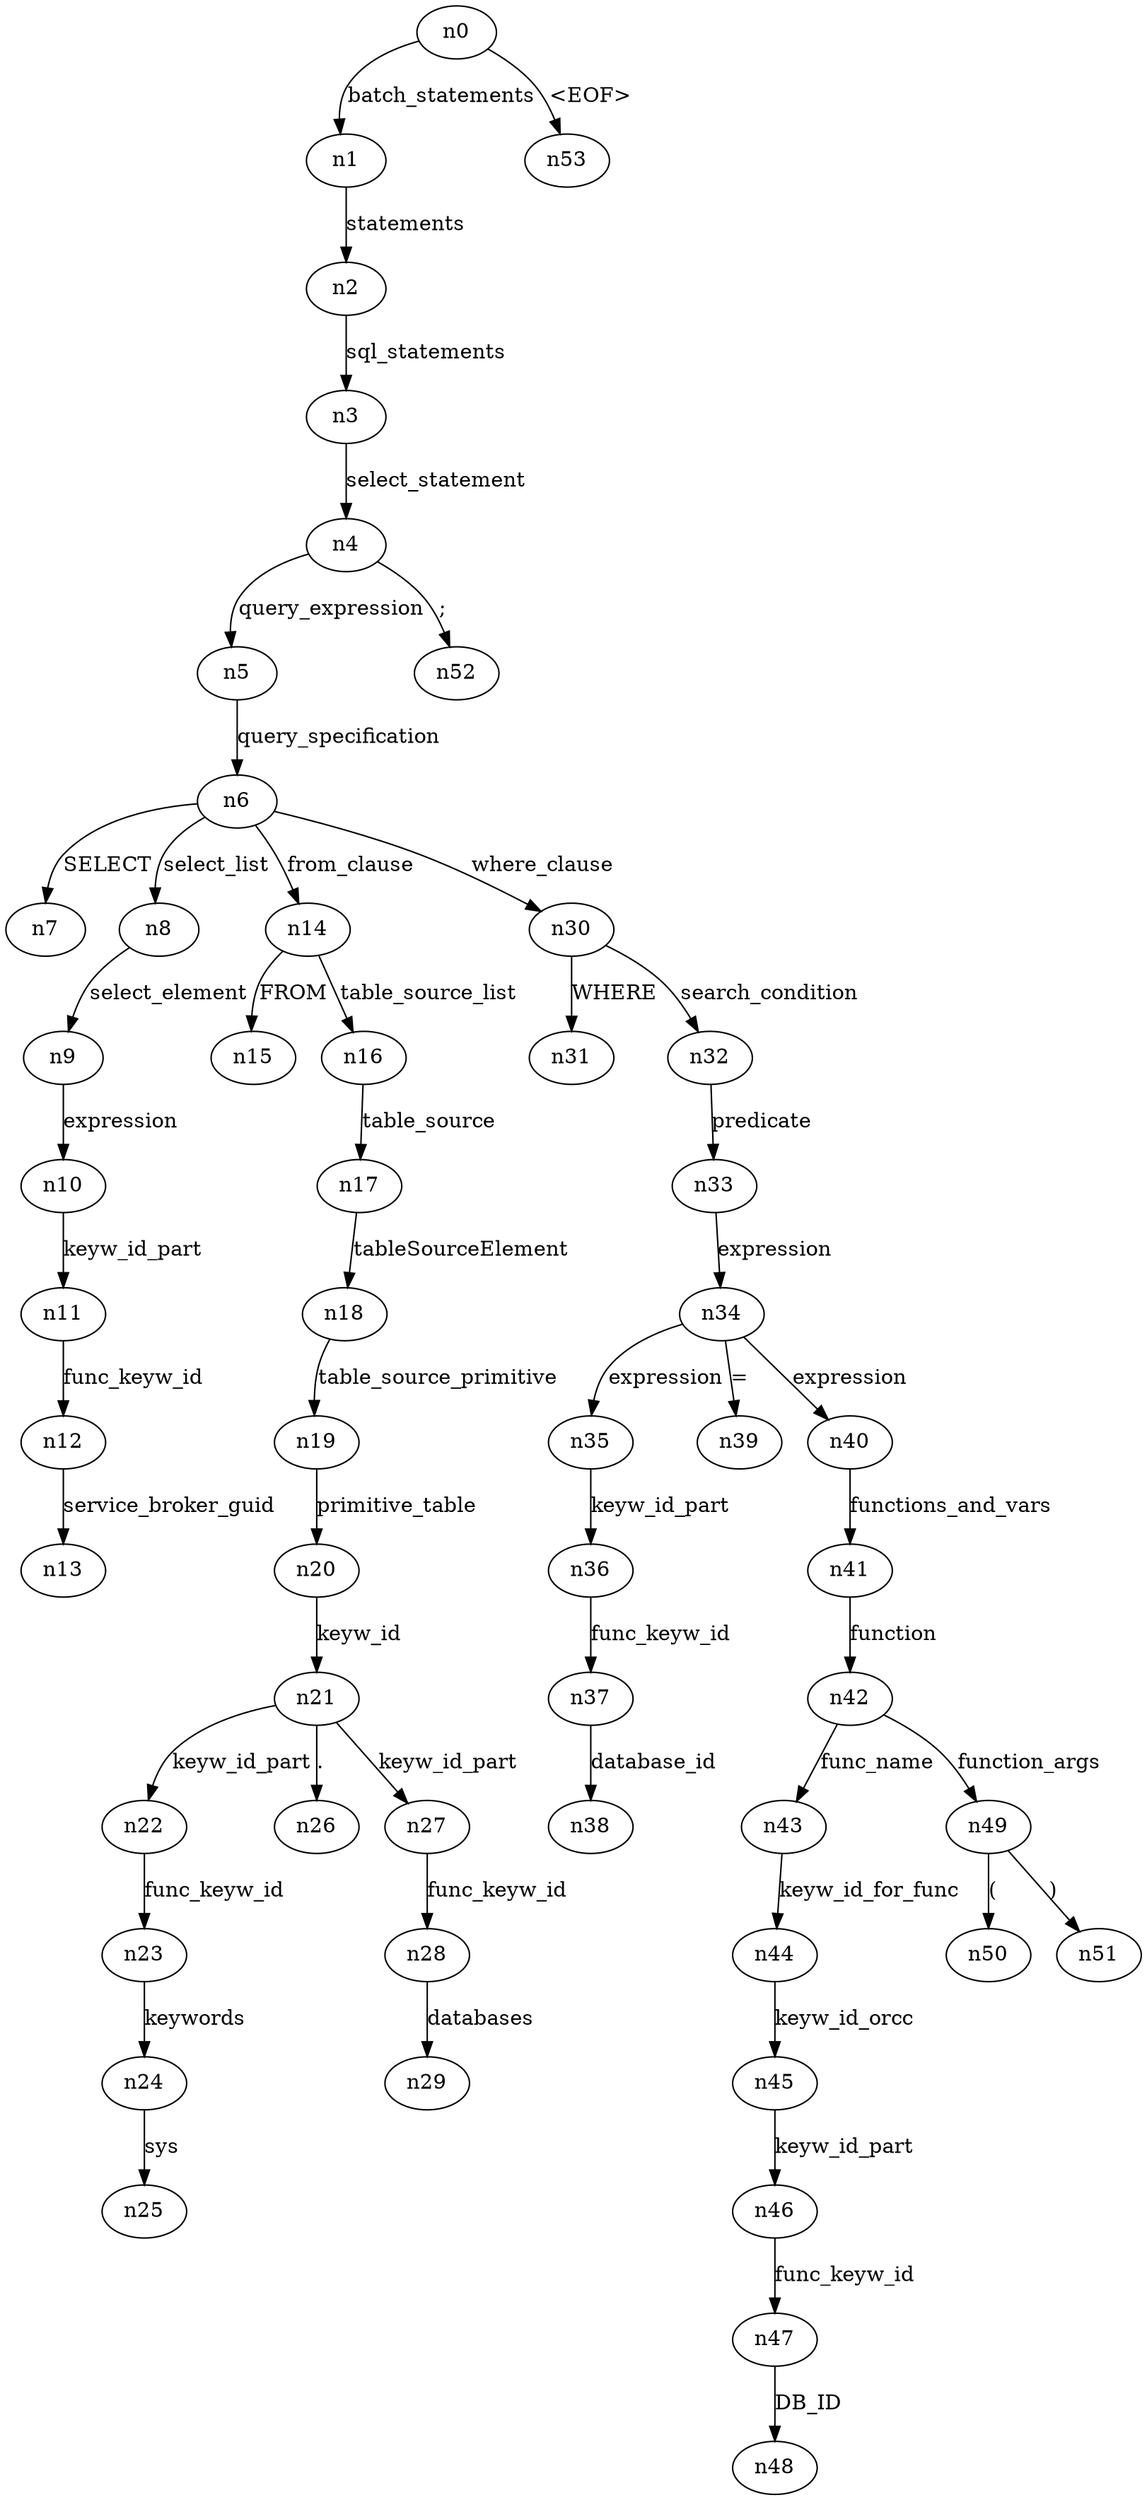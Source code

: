digraph ParseTree {
  n0 -> n1 [label="batch_statements"];
  n1 -> n2 [label="statements"];
  n2 -> n3 [label="sql_statements"];
  n3 -> n4 [label="select_statement"];
  n4 -> n5 [label="query_expression"];
  n5 -> n6 [label="query_specification"];
  n6 -> n7 [label="SELECT"];
  n6 -> n8 [label="select_list"];
  n8 -> n9 [label="select_element"];
  n9 -> n10 [label="expression"];
  n10 -> n11 [label="keyw_id_part"];
  n11 -> n12 [label="func_keyw_id"];
  n12 -> n13 [label="service_broker_guid"];
  n6 -> n14 [label="from_clause"];
  n14 -> n15 [label="FROM"];
  n14 -> n16 [label="table_source_list"];
  n16 -> n17 [label="table_source"];
  n17 -> n18 [label="tableSourceElement"];
  n18 -> n19 [label="table_source_primitive"];
  n19 -> n20 [label="primitive_table"];
  n20 -> n21 [label="keyw_id"];
  n21 -> n22 [label="keyw_id_part"];
  n22 -> n23 [label="func_keyw_id"];
  n23 -> n24 [label="keywords"];
  n24 -> n25 [label="sys"];
  n21 -> n26 [label="."];
  n21 -> n27 [label="keyw_id_part"];
  n27 -> n28 [label="func_keyw_id"];
  n28 -> n29 [label="databases"];
  n6 -> n30 [label="where_clause"];
  n30 -> n31 [label="WHERE"];
  n30 -> n32 [label="search_condition"];
  n32 -> n33 [label="predicate"];
  n33 -> n34 [label="expression"];
  n34 -> n35 [label="expression"];
  n35 -> n36 [label="keyw_id_part"];
  n36 -> n37 [label="func_keyw_id"];
  n37 -> n38 [label="database_id"];
  n34 -> n39 [label="="];
  n34 -> n40 [label="expression"];
  n40 -> n41 [label="functions_and_vars"];
  n41 -> n42 [label="function"];
  n42 -> n43 [label="func_name"];
  n43 -> n44 [label="keyw_id_for_func"];
  n44 -> n45 [label="keyw_id_orcc"];
  n45 -> n46 [label="keyw_id_part"];
  n46 -> n47 [label="func_keyw_id"];
  n47 -> n48 [label="DB_ID"];
  n42 -> n49 [label="function_args"];
  n49 -> n50 [label="("];
  n49 -> n51 [label=")"];
  n4 -> n52 [label=";"];
  n0 -> n53 [label="<EOF>"];
}